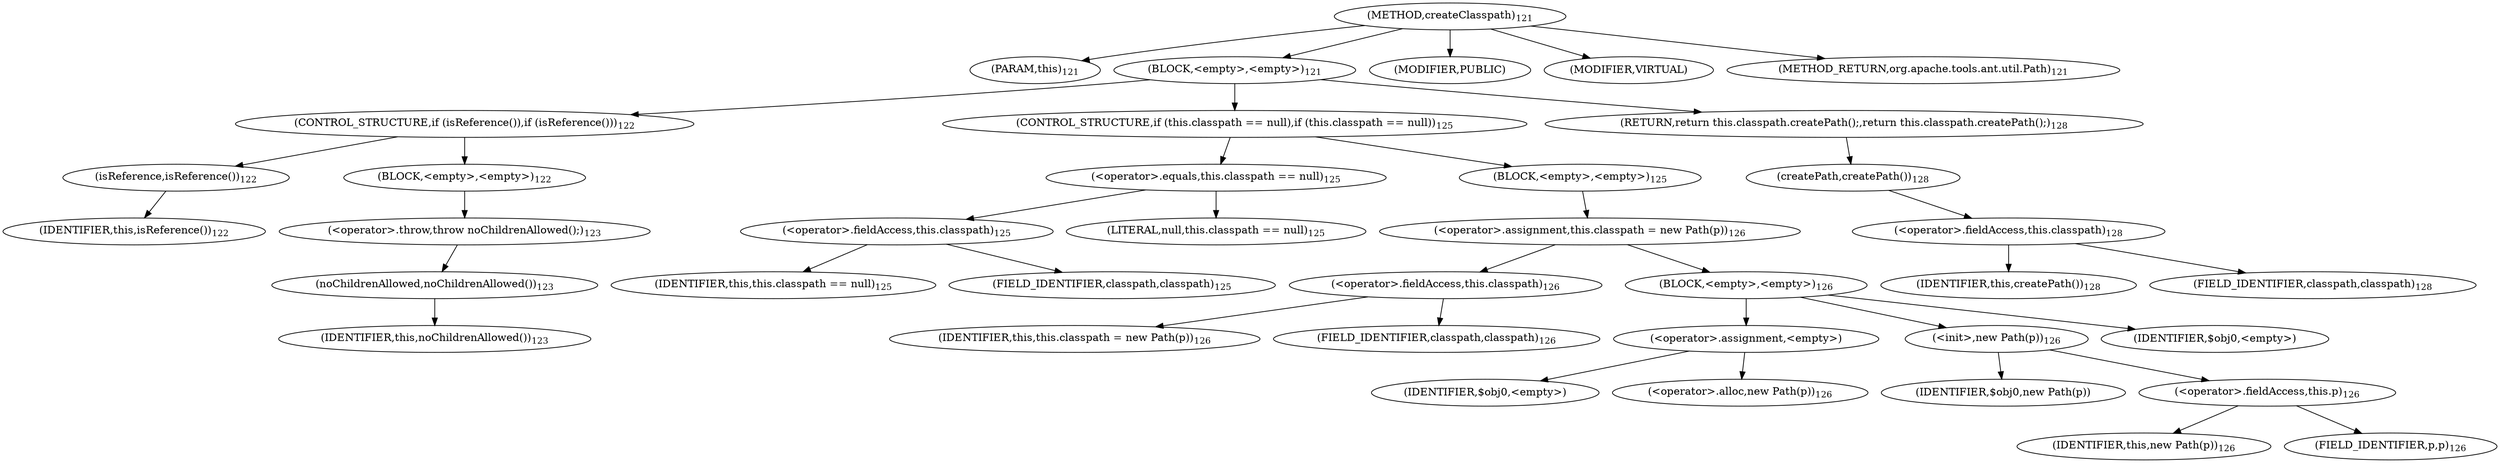digraph "createClasspath" {  
"146" [label = <(METHOD,createClasspath)<SUB>121</SUB>> ]
"20" [label = <(PARAM,this)<SUB>121</SUB>> ]
"147" [label = <(BLOCK,&lt;empty&gt;,&lt;empty&gt;)<SUB>121</SUB>> ]
"148" [label = <(CONTROL_STRUCTURE,if (isReference()),if (isReference()))<SUB>122</SUB>> ]
"149" [label = <(isReference,isReference())<SUB>122</SUB>> ]
"19" [label = <(IDENTIFIER,this,isReference())<SUB>122</SUB>> ]
"150" [label = <(BLOCK,&lt;empty&gt;,&lt;empty&gt;)<SUB>122</SUB>> ]
"151" [label = <(&lt;operator&gt;.throw,throw noChildrenAllowed();)<SUB>123</SUB>> ]
"152" [label = <(noChildrenAllowed,noChildrenAllowed())<SUB>123</SUB>> ]
"21" [label = <(IDENTIFIER,this,noChildrenAllowed())<SUB>123</SUB>> ]
"153" [label = <(CONTROL_STRUCTURE,if (this.classpath == null),if (this.classpath == null))<SUB>125</SUB>> ]
"154" [label = <(&lt;operator&gt;.equals,this.classpath == null)<SUB>125</SUB>> ]
"155" [label = <(&lt;operator&gt;.fieldAccess,this.classpath)<SUB>125</SUB>> ]
"22" [label = <(IDENTIFIER,this,this.classpath == null)<SUB>125</SUB>> ]
"156" [label = <(FIELD_IDENTIFIER,classpath,classpath)<SUB>125</SUB>> ]
"157" [label = <(LITERAL,null,this.classpath == null)<SUB>125</SUB>> ]
"158" [label = <(BLOCK,&lt;empty&gt;,&lt;empty&gt;)<SUB>125</SUB>> ]
"159" [label = <(&lt;operator&gt;.assignment,this.classpath = new Path(p))<SUB>126</SUB>> ]
"160" [label = <(&lt;operator&gt;.fieldAccess,this.classpath)<SUB>126</SUB>> ]
"23" [label = <(IDENTIFIER,this,this.classpath = new Path(p))<SUB>126</SUB>> ]
"161" [label = <(FIELD_IDENTIFIER,classpath,classpath)<SUB>126</SUB>> ]
"162" [label = <(BLOCK,&lt;empty&gt;,&lt;empty&gt;)<SUB>126</SUB>> ]
"163" [label = <(&lt;operator&gt;.assignment,&lt;empty&gt;)> ]
"164" [label = <(IDENTIFIER,$obj0,&lt;empty&gt;)> ]
"165" [label = <(&lt;operator&gt;.alloc,new Path(p))<SUB>126</SUB>> ]
"166" [label = <(&lt;init&gt;,new Path(p))<SUB>126</SUB>> ]
"167" [label = <(IDENTIFIER,$obj0,new Path(p))> ]
"168" [label = <(&lt;operator&gt;.fieldAccess,this.p)<SUB>126</SUB>> ]
"169" [label = <(IDENTIFIER,this,new Path(p))<SUB>126</SUB>> ]
"170" [label = <(FIELD_IDENTIFIER,p,p)<SUB>126</SUB>> ]
"171" [label = <(IDENTIFIER,$obj0,&lt;empty&gt;)> ]
"172" [label = <(RETURN,return this.classpath.createPath();,return this.classpath.createPath();)<SUB>128</SUB>> ]
"173" [label = <(createPath,createPath())<SUB>128</SUB>> ]
"174" [label = <(&lt;operator&gt;.fieldAccess,this.classpath)<SUB>128</SUB>> ]
"24" [label = <(IDENTIFIER,this,createPath())<SUB>128</SUB>> ]
"175" [label = <(FIELD_IDENTIFIER,classpath,classpath)<SUB>128</SUB>> ]
"176" [label = <(MODIFIER,PUBLIC)> ]
"177" [label = <(MODIFIER,VIRTUAL)> ]
"178" [label = <(METHOD_RETURN,org.apache.tools.ant.util.Path)<SUB>121</SUB>> ]
  "146" -> "20" 
  "146" -> "147" 
  "146" -> "176" 
  "146" -> "177" 
  "146" -> "178" 
  "147" -> "148" 
  "147" -> "153" 
  "147" -> "172" 
  "148" -> "149" 
  "148" -> "150" 
  "149" -> "19" 
  "150" -> "151" 
  "151" -> "152" 
  "152" -> "21" 
  "153" -> "154" 
  "153" -> "158" 
  "154" -> "155" 
  "154" -> "157" 
  "155" -> "22" 
  "155" -> "156" 
  "158" -> "159" 
  "159" -> "160" 
  "159" -> "162" 
  "160" -> "23" 
  "160" -> "161" 
  "162" -> "163" 
  "162" -> "166" 
  "162" -> "171" 
  "163" -> "164" 
  "163" -> "165" 
  "166" -> "167" 
  "166" -> "168" 
  "168" -> "169" 
  "168" -> "170" 
  "172" -> "173" 
  "173" -> "174" 
  "174" -> "24" 
  "174" -> "175" 
}
